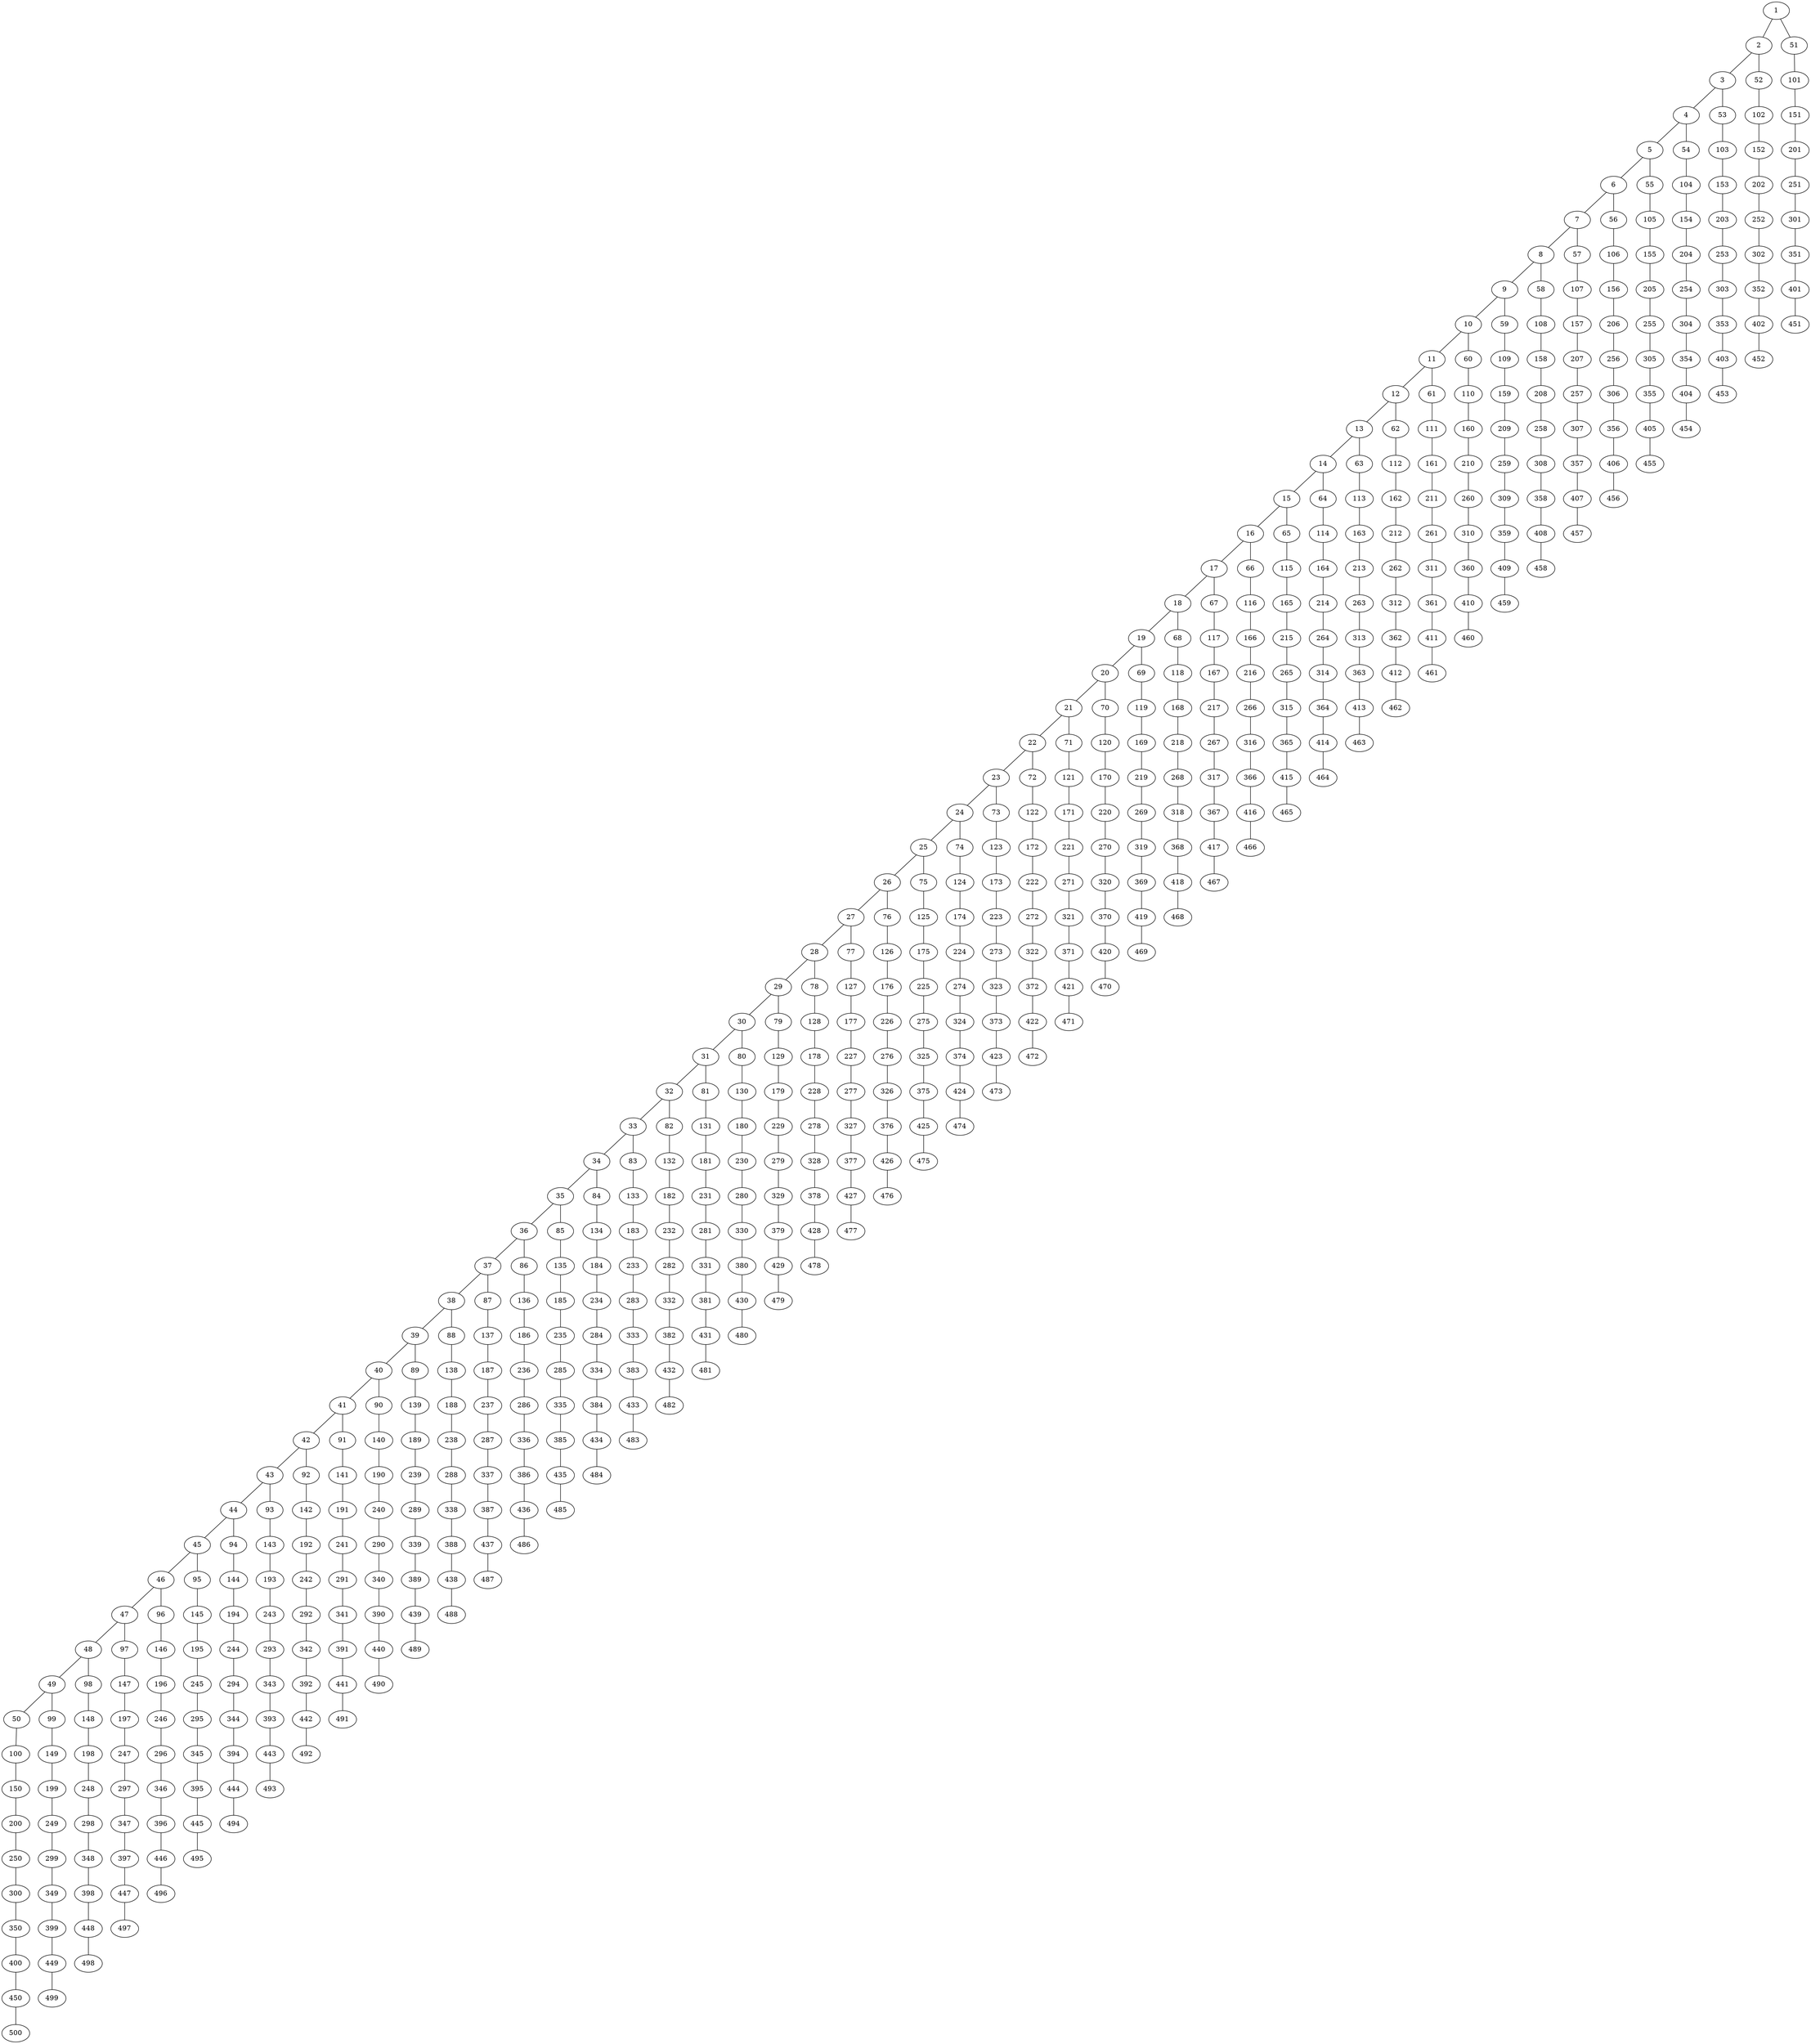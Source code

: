 graph g_m_499{
1--2
1--51
2--3
2--52
51--101
3--4
3--53
52--102
101--151
4--5
4--54
53--103
102--152
151--201
5--6
5--55
54--104
103--153
152--202
201--251
6--7
6--56
55--105
104--154
153--203
202--252
251--301
7--8
7--57
56--106
105--155
154--204
203--253
252--302
301--351
8--9
8--58
57--107
106--156
155--205
204--254
253--303
302--352
351--401
9--10
9--59
58--108
107--157
156--206
205--255
254--304
303--353
352--402
401--451
10--11
10--60
59--109
108--158
157--207
206--256
255--305
304--354
353--403
402--452
11--12
11--61
60--110
109--159
158--208
207--257
256--306
305--355
354--404
403--453
12--13
12--62
61--111
110--160
159--209
208--258
257--307
306--356
355--405
404--454
13--14
13--63
62--112
111--161
160--210
209--259
258--308
307--357
356--406
405--455
14--15
14--64
63--113
112--162
161--211
210--260
259--309
308--358
357--407
406--456
15--16
15--65
64--114
113--163
162--212
211--261
260--310
309--359
358--408
407--457
16--17
16--66
65--115
114--164
163--213
212--262
261--311
310--360
359--409
408--458
17--18
17--67
66--116
115--165
164--214
213--263
262--312
311--361
360--410
409--459
18--19
18--68
67--117
116--166
165--215
214--264
263--313
312--362
361--411
410--460
19--20
19--69
68--118
117--167
166--216
215--265
264--314
313--363
362--412
411--461
20--21
20--70
69--119
118--168
167--217
216--266
265--315
314--364
363--413
412--462
21--22
21--71
70--120
119--169
168--218
217--267
266--316
315--365
364--414
413--463
22--23
22--72
71--121
120--170
169--219
218--268
267--317
316--366
365--415
414--464
23--24
23--73
72--122
121--171
170--220
219--269
268--318
317--367
366--416
415--465
24--25
24--74
73--123
122--172
171--221
220--270
269--319
318--368
367--417
416--466
25--26
25--75
74--124
123--173
172--222
221--271
270--320
319--369
368--418
417--467
26--27
26--76
75--125
124--174
173--223
222--272
271--321
320--370
369--419
418--468
27--28
27--77
76--126
125--175
174--224
223--273
272--322
321--371
370--420
419--469
28--29
28--78
77--127
126--176
175--225
224--274
273--323
322--372
371--421
420--470
29--30
29--79
78--128
127--177
176--226
225--275
274--324
323--373
372--422
421--471
30--31
30--80
79--129
128--178
177--227
226--276
275--325
324--374
373--423
422--472
31--32
31--81
80--130
129--179
178--228
227--277
276--326
325--375
374--424
423--473
32--33
32--82
81--131
130--180
179--229
228--278
277--327
326--376
375--425
424--474
33--34
33--83
82--132
131--181
180--230
229--279
278--328
327--377
376--426
425--475
34--35
34--84
83--133
132--182
181--231
230--280
279--329
328--378
377--427
426--476
35--36
35--85
84--134
133--183
182--232
231--281
280--330
329--379
378--428
427--477
36--37
36--86
85--135
134--184
183--233
232--282
281--331
330--380
379--429
428--478
37--38
37--87
86--136
135--185
184--234
233--283
282--332
331--381
380--430
429--479
38--39
38--88
87--137
136--186
185--235
234--284
283--333
332--382
381--431
430--480
39--40
39--89
88--138
137--187
186--236
235--285
284--334
333--383
382--432
431--481
40--41
40--90
89--139
138--188
187--237
236--286
285--335
334--384
383--433
432--482
41--42
41--91
90--140
139--189
188--238
237--287
286--336
335--385
384--434
433--483
42--43
42--92
91--141
140--190
189--239
238--288
287--337
336--386
385--435
434--484
43--44
43--93
92--142
141--191
190--240
239--289
288--338
337--387
386--436
435--485
44--45
44--94
93--143
142--192
191--241
240--290
289--339
338--388
387--437
436--486
45--46
45--95
94--144
143--193
192--242
241--291
290--340
339--389
388--438
437--487
46--47
46--96
95--145
144--194
193--243
242--292
291--341
340--390
389--439
438--488
47--48
47--97
96--146
145--195
194--244
243--293
292--342
341--391
390--440
439--489
48--49
48--98
97--147
146--196
195--245
244--294
293--343
342--392
391--441
440--490
49--50
49--99
98--148
147--197
196--246
245--295
294--344
343--393
392--442
441--491
50--100
99--149
148--198
197--247
246--296
295--345
344--394
393--443
442--492
100--150
149--199
198--248
247--297
296--346
345--395
394--444
443--493
150--200
199--249
248--298
297--347
346--396
395--445
444--494
200--250
249--299
298--348
347--397
396--446
445--495
250--300
299--349
348--398
397--447
446--496
300--350
349--399
398--448
447--497
350--400
399--449
448--498
400--450
449--499
450--500
}
